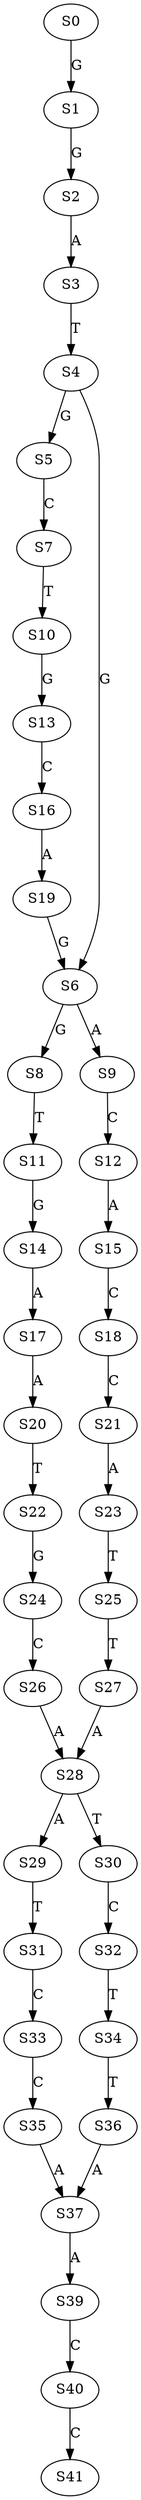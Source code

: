 strict digraph  {
	S0 -> S1 [ label = G ];
	S1 -> S2 [ label = G ];
	S2 -> S3 [ label = A ];
	S3 -> S4 [ label = T ];
	S4 -> S5 [ label = G ];
	S4 -> S6 [ label = G ];
	S5 -> S7 [ label = C ];
	S6 -> S8 [ label = G ];
	S6 -> S9 [ label = A ];
	S7 -> S10 [ label = T ];
	S8 -> S11 [ label = T ];
	S9 -> S12 [ label = C ];
	S10 -> S13 [ label = G ];
	S11 -> S14 [ label = G ];
	S12 -> S15 [ label = A ];
	S13 -> S16 [ label = C ];
	S14 -> S17 [ label = A ];
	S15 -> S18 [ label = C ];
	S16 -> S19 [ label = A ];
	S17 -> S20 [ label = A ];
	S18 -> S21 [ label = C ];
	S19 -> S6 [ label = G ];
	S20 -> S22 [ label = T ];
	S21 -> S23 [ label = A ];
	S22 -> S24 [ label = G ];
	S23 -> S25 [ label = T ];
	S24 -> S26 [ label = C ];
	S25 -> S27 [ label = T ];
	S26 -> S28 [ label = A ];
	S27 -> S28 [ label = A ];
	S28 -> S29 [ label = A ];
	S28 -> S30 [ label = T ];
	S29 -> S31 [ label = T ];
	S30 -> S32 [ label = C ];
	S31 -> S33 [ label = C ];
	S32 -> S34 [ label = T ];
	S33 -> S35 [ label = C ];
	S34 -> S36 [ label = T ];
	S35 -> S37 [ label = A ];
	S36 -> S37 [ label = A ];
	S37 -> S39 [ label = A ];
	S39 -> S40 [ label = C ];
	S40 -> S41 [ label = C ];
}
